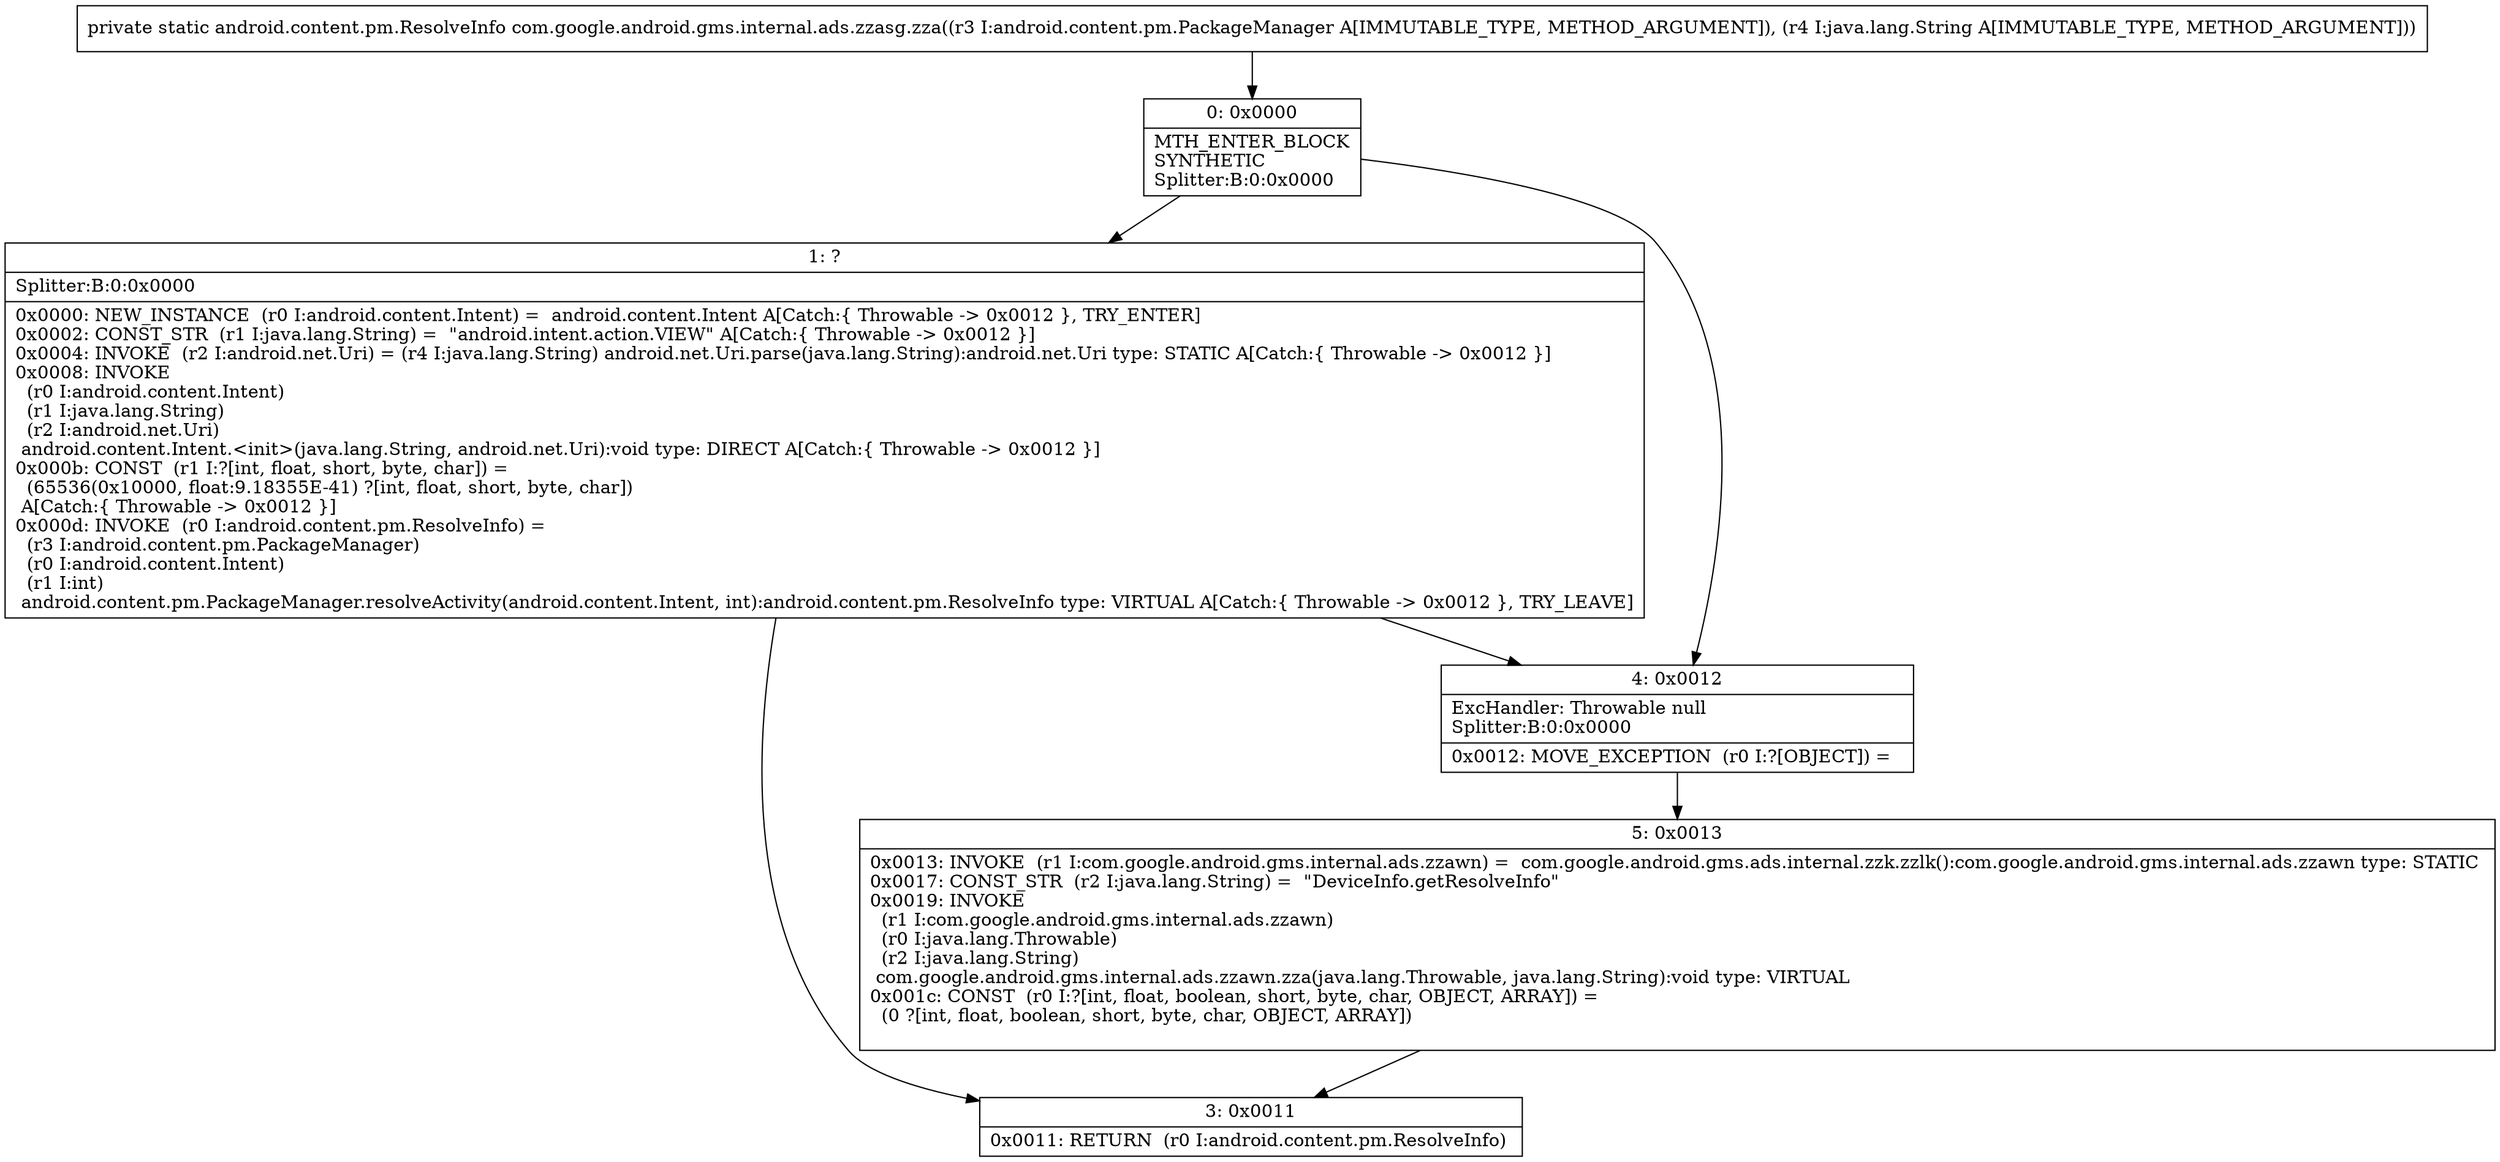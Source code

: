 digraph "CFG forcom.google.android.gms.internal.ads.zzasg.zza(Landroid\/content\/pm\/PackageManager;Ljava\/lang\/String;)Landroid\/content\/pm\/ResolveInfo;" {
Node_0 [shape=record,label="{0\:\ 0x0000|MTH_ENTER_BLOCK\lSYNTHETIC\lSplitter:B:0:0x0000\l}"];
Node_1 [shape=record,label="{1\:\ ?|Splitter:B:0:0x0000\l|0x0000: NEW_INSTANCE  (r0 I:android.content.Intent) =  android.content.Intent A[Catch:\{ Throwable \-\> 0x0012 \}, TRY_ENTER]\l0x0002: CONST_STR  (r1 I:java.lang.String) =  \"android.intent.action.VIEW\" A[Catch:\{ Throwable \-\> 0x0012 \}]\l0x0004: INVOKE  (r2 I:android.net.Uri) = (r4 I:java.lang.String) android.net.Uri.parse(java.lang.String):android.net.Uri type: STATIC A[Catch:\{ Throwable \-\> 0x0012 \}]\l0x0008: INVOKE  \l  (r0 I:android.content.Intent)\l  (r1 I:java.lang.String)\l  (r2 I:android.net.Uri)\l android.content.Intent.\<init\>(java.lang.String, android.net.Uri):void type: DIRECT A[Catch:\{ Throwable \-\> 0x0012 \}]\l0x000b: CONST  (r1 I:?[int, float, short, byte, char]) = \l  (65536(0x10000, float:9.18355E\-41) ?[int, float, short, byte, char])\l A[Catch:\{ Throwable \-\> 0x0012 \}]\l0x000d: INVOKE  (r0 I:android.content.pm.ResolveInfo) = \l  (r3 I:android.content.pm.PackageManager)\l  (r0 I:android.content.Intent)\l  (r1 I:int)\l android.content.pm.PackageManager.resolveActivity(android.content.Intent, int):android.content.pm.ResolveInfo type: VIRTUAL A[Catch:\{ Throwable \-\> 0x0012 \}, TRY_LEAVE]\l}"];
Node_3 [shape=record,label="{3\:\ 0x0011|0x0011: RETURN  (r0 I:android.content.pm.ResolveInfo) \l}"];
Node_4 [shape=record,label="{4\:\ 0x0012|ExcHandler: Throwable null\lSplitter:B:0:0x0000\l|0x0012: MOVE_EXCEPTION  (r0 I:?[OBJECT]) =  \l}"];
Node_5 [shape=record,label="{5\:\ 0x0013|0x0013: INVOKE  (r1 I:com.google.android.gms.internal.ads.zzawn) =  com.google.android.gms.ads.internal.zzk.zzlk():com.google.android.gms.internal.ads.zzawn type: STATIC \l0x0017: CONST_STR  (r2 I:java.lang.String) =  \"DeviceInfo.getResolveInfo\" \l0x0019: INVOKE  \l  (r1 I:com.google.android.gms.internal.ads.zzawn)\l  (r0 I:java.lang.Throwable)\l  (r2 I:java.lang.String)\l com.google.android.gms.internal.ads.zzawn.zza(java.lang.Throwable, java.lang.String):void type: VIRTUAL \l0x001c: CONST  (r0 I:?[int, float, boolean, short, byte, char, OBJECT, ARRAY]) = \l  (0 ?[int, float, boolean, short, byte, char, OBJECT, ARRAY])\l \l}"];
MethodNode[shape=record,label="{private static android.content.pm.ResolveInfo com.google.android.gms.internal.ads.zzasg.zza((r3 I:android.content.pm.PackageManager A[IMMUTABLE_TYPE, METHOD_ARGUMENT]), (r4 I:java.lang.String A[IMMUTABLE_TYPE, METHOD_ARGUMENT])) }"];
MethodNode -> Node_0;
Node_0 -> Node_1;
Node_0 -> Node_4;
Node_1 -> Node_4;
Node_1 -> Node_3;
Node_4 -> Node_5;
Node_5 -> Node_3;
}

